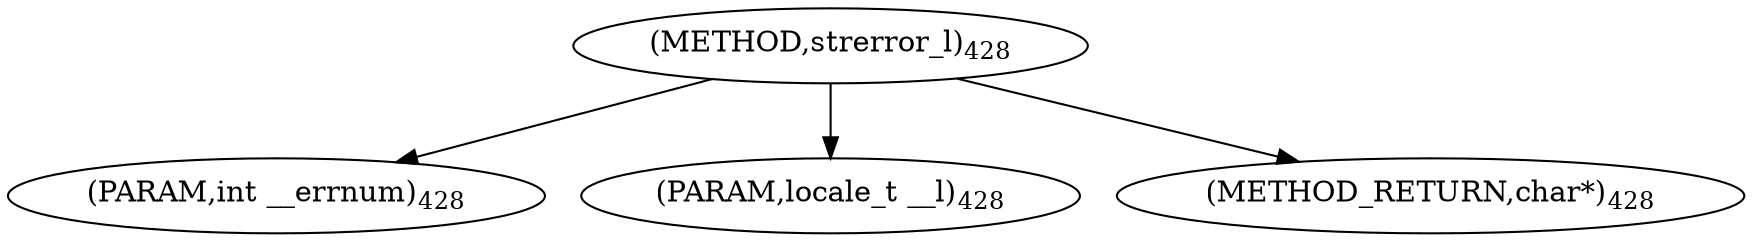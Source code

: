 digraph "strerror_l" {  
"98920" [label = <(METHOD,strerror_l)<SUB>428</SUB>> ]
"98921" [label = <(PARAM,int __errnum)<SUB>428</SUB>> ]
"98922" [label = <(PARAM,locale_t __l)<SUB>428</SUB>> ]
"98923" [label = <(METHOD_RETURN,char*)<SUB>428</SUB>> ]
  "98920" -> "98921" 
  "98920" -> "98922" 
  "98920" -> "98923" 
}
